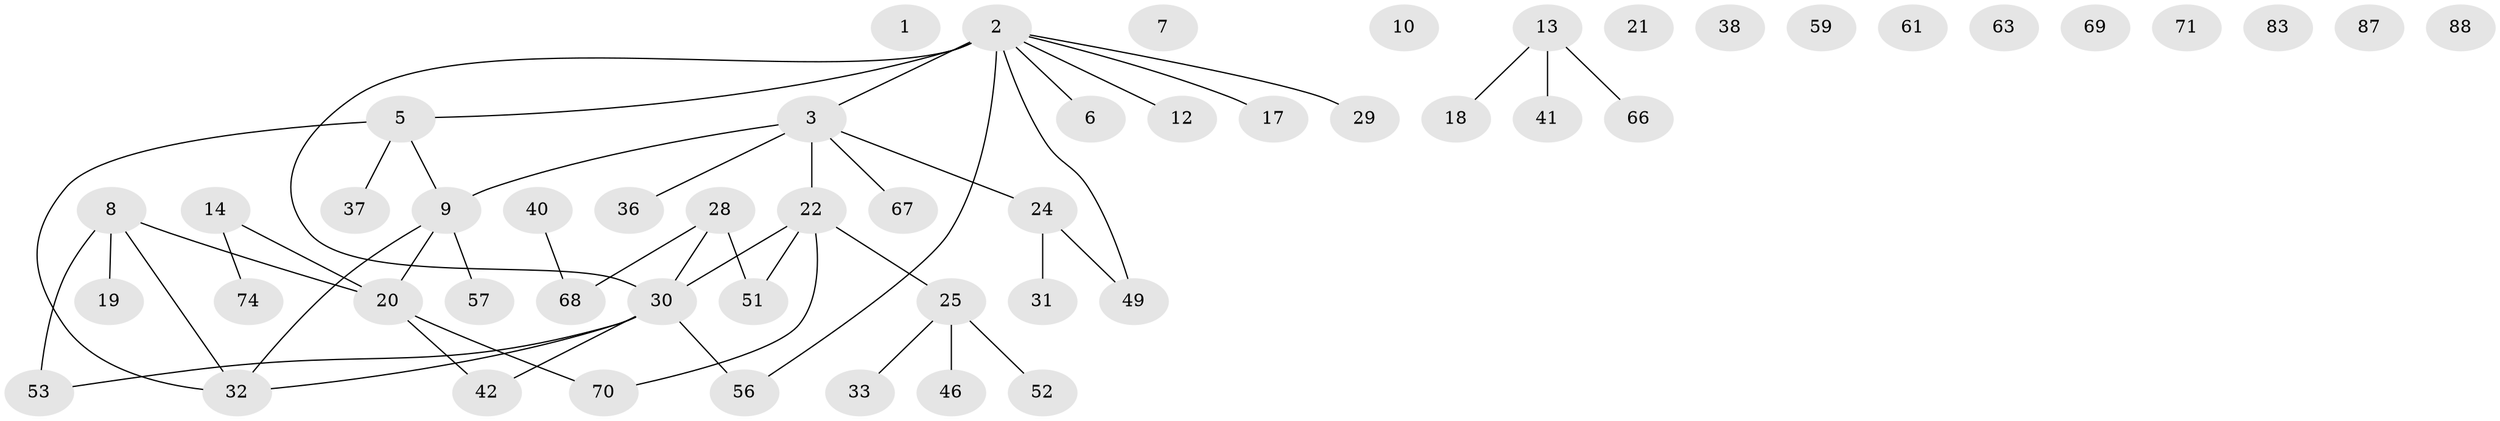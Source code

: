 // original degree distribution, {0: 0.14285714285714285, 4: 0.10989010989010989, 3: 0.12087912087912088, 2: 0.26373626373626374, 1: 0.2967032967032967, 5: 0.06593406593406594}
// Generated by graph-tools (version 1.1) at 2025/13/03/09/25 04:13:07]
// undirected, 52 vertices, 48 edges
graph export_dot {
graph [start="1"]
  node [color=gray90,style=filled];
  1;
  2 [super="+4+16+26+50"];
  3 [super="+27+75+80"];
  5 [super="+11+79"];
  6;
  7;
  8 [super="+73"];
  9 [super="+23+78+81"];
  10;
  12 [super="+15"];
  13 [super="+35+64"];
  14 [super="+44"];
  17 [super="+60"];
  18;
  19 [super="+34"];
  20 [super="+55"];
  21;
  22 [super="+47+54"];
  24 [super="+91"];
  25 [super="+43+72+85+90"];
  28 [super="+39+65"];
  29 [super="+77"];
  30 [super="+45+48+86+89"];
  31;
  32 [super="+76"];
  33;
  36;
  37;
  38;
  40 [super="+82"];
  41;
  42 [super="+58"];
  46;
  49;
  51;
  52;
  53 [super="+84"];
  56;
  57 [super="+62"];
  59;
  61;
  63;
  66;
  67;
  68;
  69;
  70;
  71;
  74;
  83;
  87;
  88;
  2 -- 49;
  2 -- 6;
  2 -- 12;
  2 -- 56;
  2 -- 3;
  2 -- 17;
  2 -- 29;
  2 -- 30 [weight=2];
  2 -- 5;
  3 -- 36;
  3 -- 9;
  3 -- 67;
  3 -- 24;
  3 -- 22 [weight=2];
  5 -- 9;
  5 -- 37;
  5 -- 32;
  8 -- 32;
  8 -- 20;
  8 -- 19;
  8 -- 53;
  9 -- 32;
  9 -- 20;
  9 -- 57;
  13 -- 41;
  13 -- 66;
  13 -- 18;
  14 -- 74;
  14 -- 20;
  20 -- 70;
  20 -- 42;
  22 -- 70;
  22 -- 51;
  22 -- 25;
  22 -- 30;
  24 -- 49;
  24 -- 31;
  25 -- 52;
  25 -- 46;
  25 -- 33;
  28 -- 51;
  28 -- 68;
  28 -- 30;
  30 -- 32;
  30 -- 56;
  30 -- 42;
  30 -- 53;
  40 -- 68;
}
